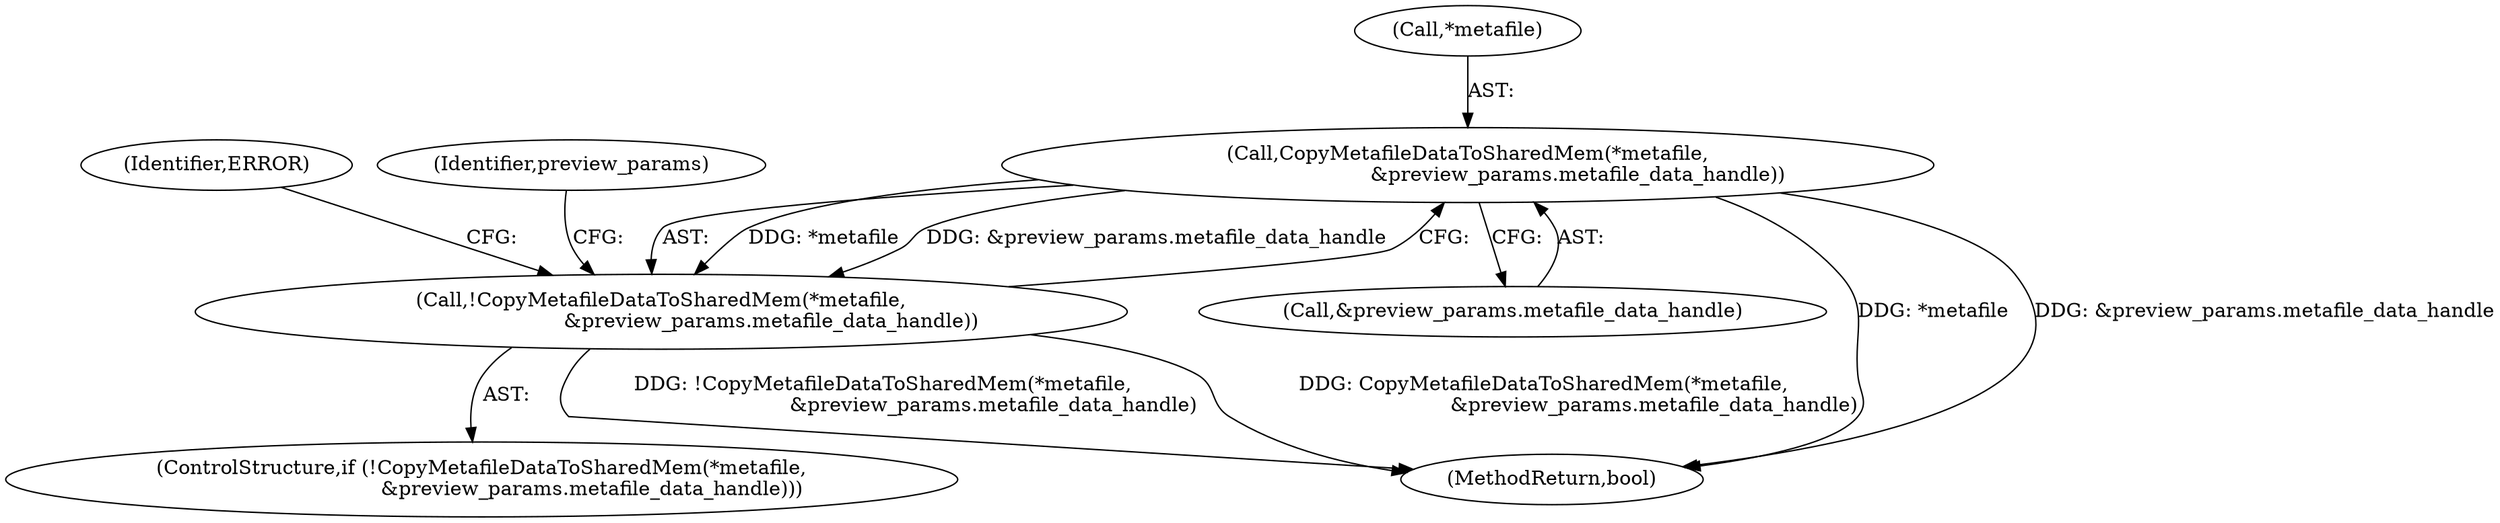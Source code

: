 digraph "1_Chrome_673ce95d481ea9368c4d4d43ac756ba1d6d9e608_1@pointer" {
"1000113" [label="(Call,CopyMetafileDataToSharedMem(*metafile,\n                                   &preview_params.metafile_data_handle))"];
"1000112" [label="(Call,!CopyMetafileDataToSharedMem(*metafile,\n                                   &preview_params.metafile_data_handle))"];
"1000114" [label="(Call,*metafile)"];
"1000113" [label="(Call,CopyMetafileDataToSharedMem(*metafile,\n                                   &preview_params.metafile_data_handle))"];
"1000111" [label="(ControlStructure,if (!CopyMetafileDataToSharedMem(*metafile,\n                                   &preview_params.metafile_data_handle)))"];
"1000123" [label="(Identifier,ERROR)"];
"1000116" [label="(Call,&preview_params.metafile_data_handle)"];
"1000112" [label="(Call,!CopyMetafileDataToSharedMem(*metafile,\n                                   &preview_params.metafile_data_handle))"];
"1000131" [label="(Identifier,preview_params)"];
"1000170" [label="(MethodReturn,bool)"];
"1000113" -> "1000112"  [label="AST: "];
"1000113" -> "1000116"  [label="CFG: "];
"1000114" -> "1000113"  [label="AST: "];
"1000116" -> "1000113"  [label="AST: "];
"1000112" -> "1000113"  [label="CFG: "];
"1000113" -> "1000170"  [label="DDG: *metafile"];
"1000113" -> "1000170"  [label="DDG: &preview_params.metafile_data_handle"];
"1000113" -> "1000112"  [label="DDG: *metafile"];
"1000113" -> "1000112"  [label="DDG: &preview_params.metafile_data_handle"];
"1000112" -> "1000111"  [label="AST: "];
"1000123" -> "1000112"  [label="CFG: "];
"1000131" -> "1000112"  [label="CFG: "];
"1000112" -> "1000170"  [label="DDG: !CopyMetafileDataToSharedMem(*metafile,\n                                   &preview_params.metafile_data_handle)"];
"1000112" -> "1000170"  [label="DDG: CopyMetafileDataToSharedMem(*metafile,\n                                   &preview_params.metafile_data_handle)"];
}
